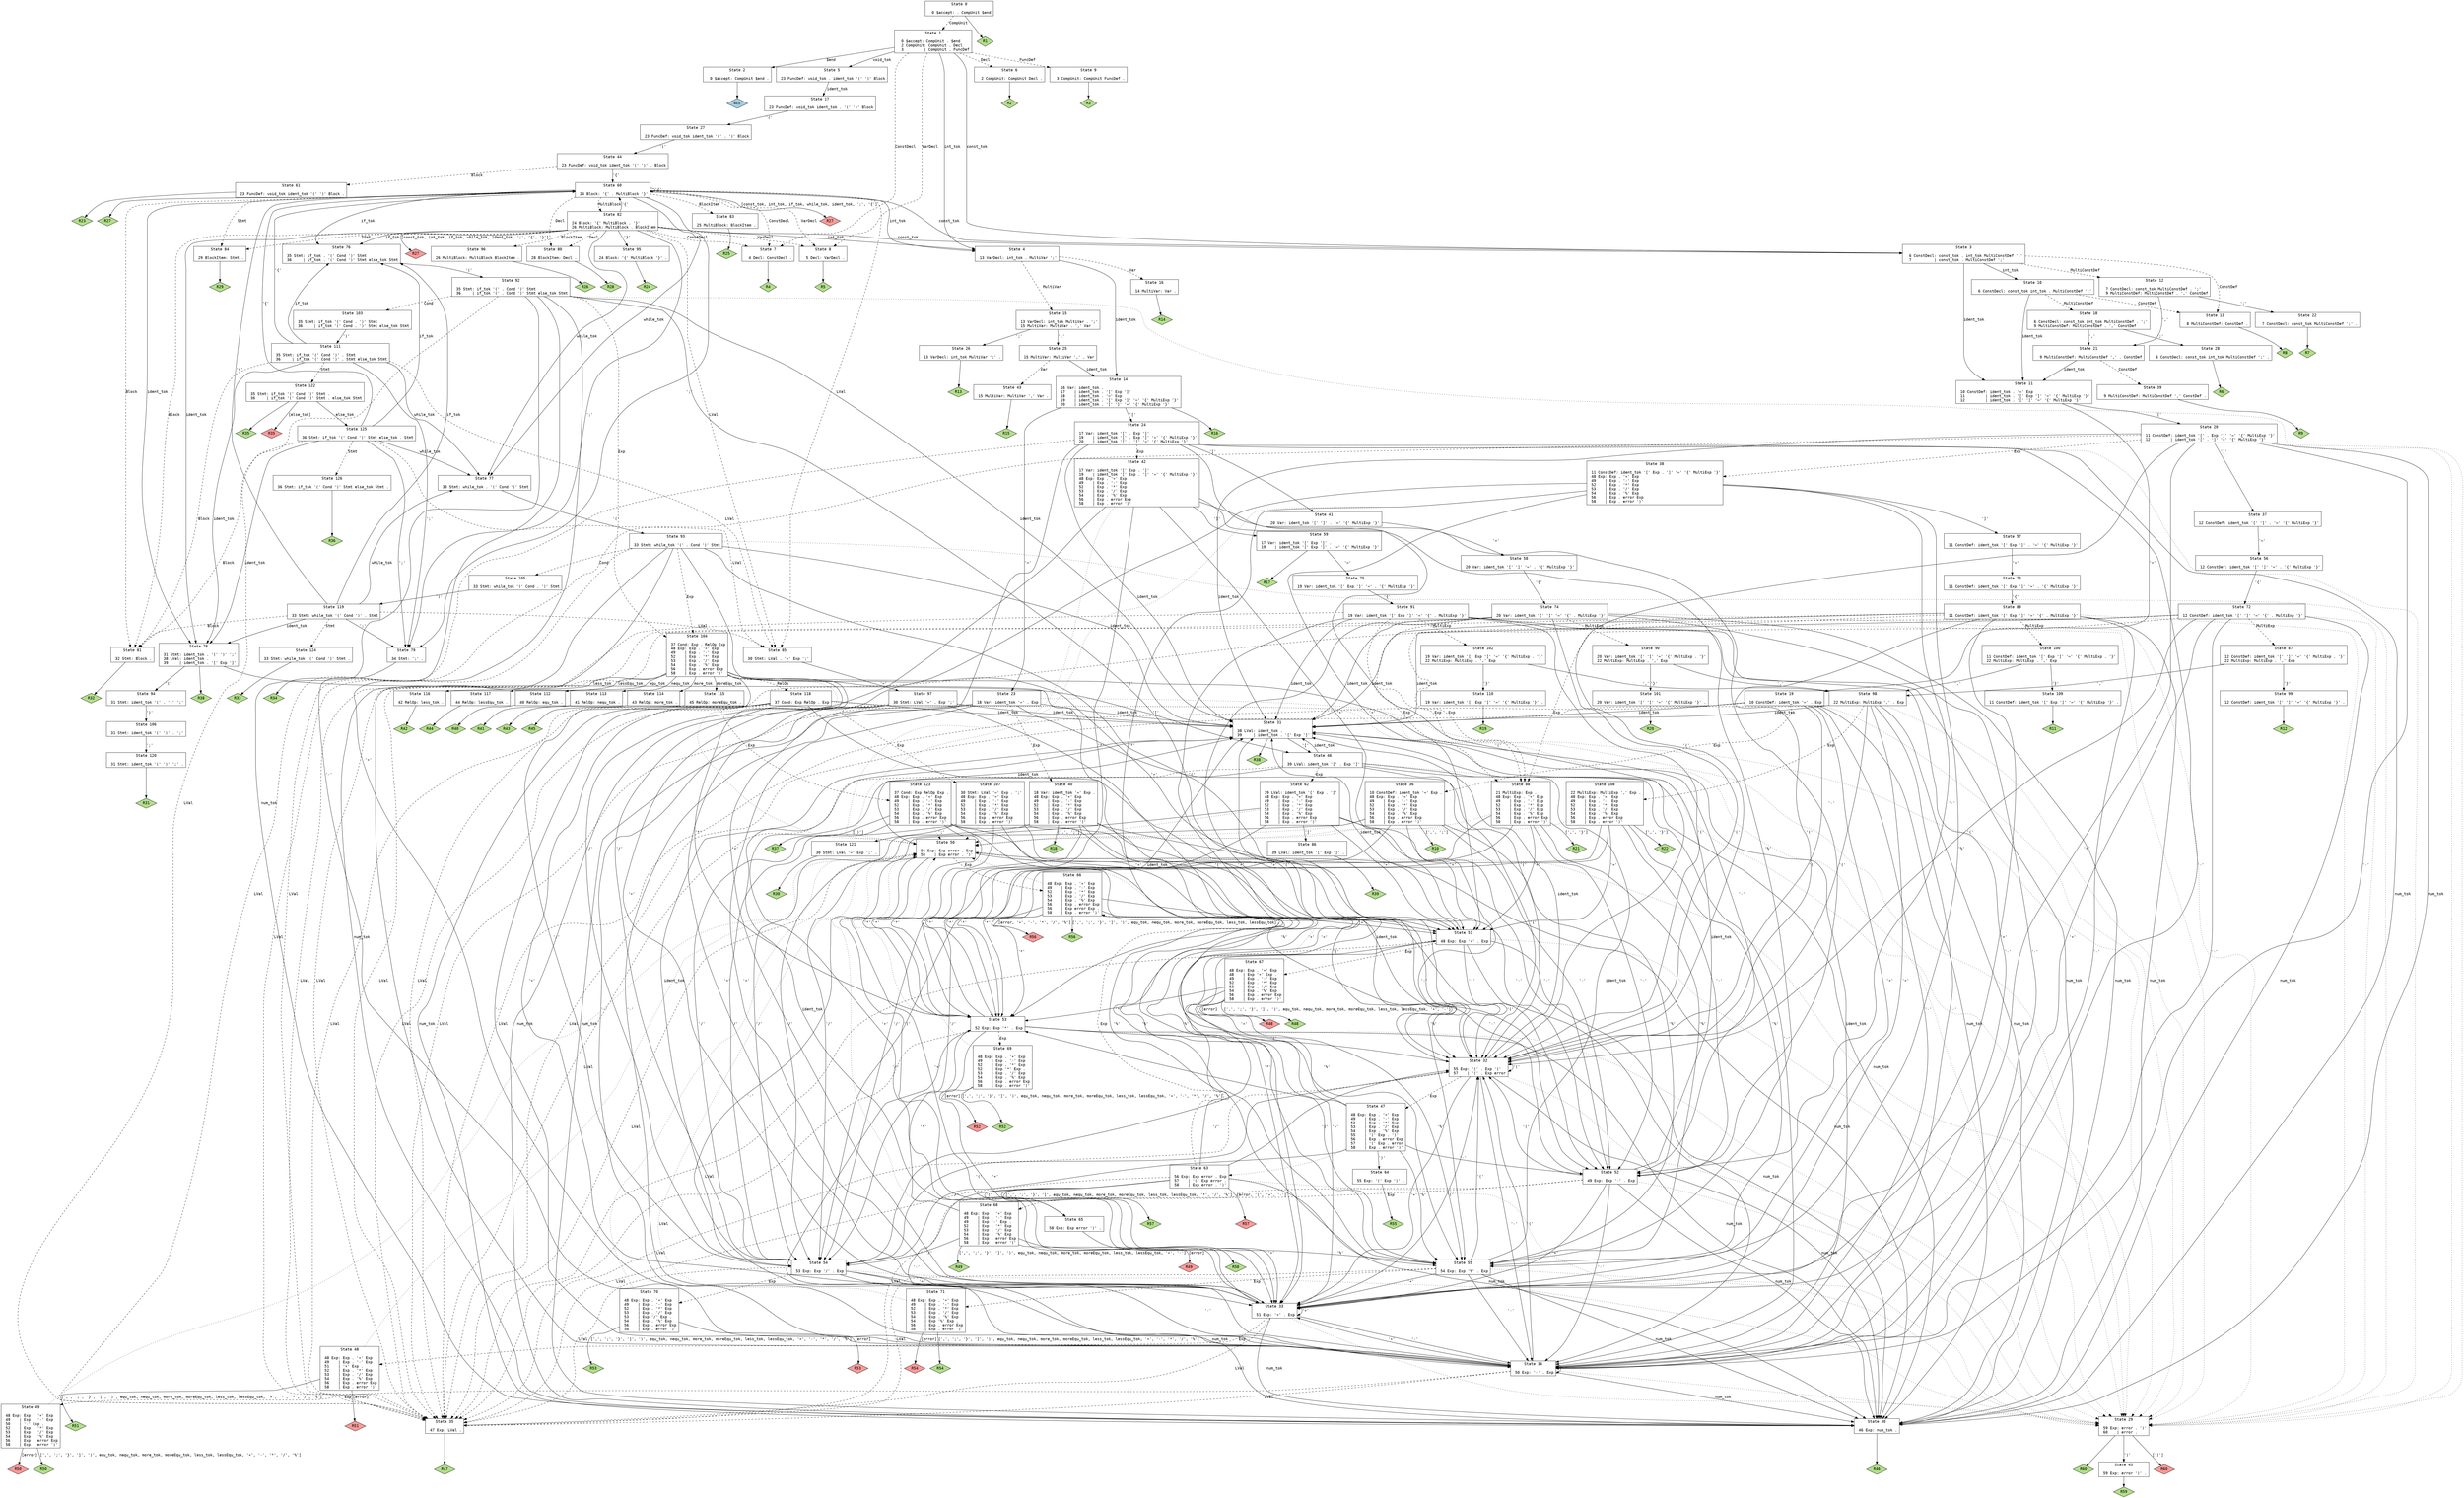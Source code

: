 // Generated by GNU Bison 3.0.2.
// Report bugs to <bug-bison@gnu.org>.
// Home page: <http://www.gnu.org/software/bison/>.

digraph "config/parser.y"
{
  node [fontname = courier, shape = box, colorscheme = paired6]
  edge [fontname = courier]

  0 [label="State 0\n\l  0 $accept: . CompUnit $end\l"]
  0 -> 1 [style=dashed label="CompUnit"]
  0 -> "0R1" [style=solid]
 "0R1" [label="R1", fillcolor=3, shape=diamond, style=filled]
  1 [label="State 1\n\l  0 $accept: CompUnit . $end\l  2 CompUnit: CompUnit . Decl\l  3         | CompUnit . FuncDef\l"]
  1 -> 2 [style=solid label="$end"]
  1 -> 3 [style=solid label="const_tok"]
  1 -> 4 [style=solid label="int_tok"]
  1 -> 5 [style=solid label="void_tok"]
  1 -> 6 [style=dashed label="Decl"]
  1 -> 7 [style=dashed label="ConstDecl"]
  1 -> 8 [style=dashed label="VarDecl"]
  1 -> 9 [style=dashed label="FuncDef"]
  2 [label="State 2\n\l  0 $accept: CompUnit $end .\l"]
  2 -> "2R0" [style=solid]
 "2R0" [label="Acc", fillcolor=1, shape=diamond, style=filled]
  3 [label="State 3\n\l  6 ConstDecl: const_tok . int_tok MultiConstDef ';'\l  7          | const_tok . MultiConstDef ';'\l"]
  3 -> 10 [style=solid label="int_tok"]
  3 -> 11 [style=solid label="ident_tok"]
  3 -> 12 [style=dashed label="MultiConstDef"]
  3 -> 13 [style=dashed label="ConstDef"]
  4 [label="State 4\n\l 13 VarDecl: int_tok . MultiVar ';'\l"]
  4 -> 14 [style=solid label="ident_tok"]
  4 -> 15 [style=dashed label="MultiVar"]
  4 -> 16 [style=dashed label="Var"]
  5 [label="State 5\n\l 23 FuncDef: void_tok . ident_tok '(' ')' Block\l"]
  5 -> 17 [style=solid label="ident_tok"]
  6 [label="State 6\n\l  2 CompUnit: CompUnit Decl .\l"]
  6 -> "6R2" [style=solid]
 "6R2" [label="R2", fillcolor=3, shape=diamond, style=filled]
  7 [label="State 7\n\l  4 Decl: ConstDecl .\l"]
  7 -> "7R4" [style=solid]
 "7R4" [label="R4", fillcolor=3, shape=diamond, style=filled]
  8 [label="State 8\n\l  5 Decl: VarDecl .\l"]
  8 -> "8R5" [style=solid]
 "8R5" [label="R5", fillcolor=3, shape=diamond, style=filled]
  9 [label="State 9\n\l  3 CompUnit: CompUnit FuncDef .\l"]
  9 -> "9R3" [style=solid]
 "9R3" [label="R3", fillcolor=3, shape=diamond, style=filled]
  10 [label="State 10\n\l  6 ConstDecl: const_tok int_tok . MultiConstDef ';'\l"]
  10 -> 11 [style=solid label="ident_tok"]
  10 -> 18 [style=dashed label="MultiConstDef"]
  10 -> 13 [style=dashed label="ConstDef"]
  11 [label="State 11\n\l 10 ConstDef: ident_tok . '=' Exp\l 11         | ident_tok . '[' Exp ']' '=' '{' MultiExp '}'\l 12         | ident_tok . '[' ']' '=' '{' MultiExp '}'\l"]
  11 -> 19 [style=solid label="'='"]
  11 -> 20 [style=solid label="'['"]
  12 [label="State 12\n\l  7 ConstDecl: const_tok MultiConstDef . ';'\l  9 MultiConstDef: MultiConstDef . ',' ConstDef\l"]
  12 -> 21 [style=solid label="','"]
  12 -> 22 [style=solid label="';'"]
  13 [label="State 13\n\l  8 MultiConstDef: ConstDef .\l"]
  13 -> "13R8" [style=solid]
 "13R8" [label="R8", fillcolor=3, shape=diamond, style=filled]
  14 [label="State 14\n\l 16 Var: ident_tok .\l 17    | ident_tok . '[' Exp ']'\l 18    | ident_tok . '=' Exp\l 19    | ident_tok . '[' Exp ']' '=' '{' MultiExp '}'\l 20    | ident_tok . '[' ']' '=' '{' MultiExp '}'\l"]
  14 -> 23 [style=solid label="'='"]
  14 -> 24 [style=solid label="'['"]
  14 -> "14R16" [style=solid]
 "14R16" [label="R16", fillcolor=3, shape=diamond, style=filled]
  15 [label="State 15\n\l 13 VarDecl: int_tok MultiVar . ';'\l 15 MultiVar: MultiVar . ',' Var\l"]
  15 -> 25 [style=solid label="','"]
  15 -> 26 [style=solid label="';'"]
  16 [label="State 16\n\l 14 MultiVar: Var .\l"]
  16 -> "16R14" [style=solid]
 "16R14" [label="R14", fillcolor=3, shape=diamond, style=filled]
  17 [label="State 17\n\l 23 FuncDef: void_tok ident_tok . '(' ')' Block\l"]
  17 -> 27 [style=solid label="'('"]
  18 [label="State 18\n\l  6 ConstDecl: const_tok int_tok MultiConstDef . ';'\l  9 MultiConstDef: MultiConstDef . ',' ConstDef\l"]
  18 -> 21 [style=solid label="','"]
  18 -> 28 [style=solid label="';'"]
  19 [label="State 19\n\l 10 ConstDef: ident_tok '=' . Exp\l"]
  19 -> 29 [style=dotted]
  19 -> 30 [style=solid label="num_tok"]
  19 -> 31 [style=solid label="ident_tok"]
  19 -> 32 [style=solid label="'('"]
  19 -> 33 [style=solid label="'+'"]
  19 -> 34 [style=solid label="'-'"]
  19 -> 35 [style=dashed label="LVal"]
  19 -> 36 [style=dashed label="Exp"]
  20 [label="State 20\n\l 11 ConstDef: ident_tok '[' . Exp ']' '=' '{' MultiExp '}'\l 12         | ident_tok '[' . ']' '=' '{' MultiExp '}'\l"]
  20 -> 29 [style=dotted]
  20 -> 30 [style=solid label="num_tok"]
  20 -> 31 [style=solid label="ident_tok"]
  20 -> 37 [style=solid label="']'"]
  20 -> 32 [style=solid label="'('"]
  20 -> 33 [style=solid label="'+'"]
  20 -> 34 [style=solid label="'-'"]
  20 -> 35 [style=dashed label="LVal"]
  20 -> 38 [style=dashed label="Exp"]
  21 [label="State 21\n\l  9 MultiConstDef: MultiConstDef ',' . ConstDef\l"]
  21 -> 11 [style=solid label="ident_tok"]
  21 -> 39 [style=dashed label="ConstDef"]
  22 [label="State 22\n\l  7 ConstDecl: const_tok MultiConstDef ';' .\l"]
  22 -> "22R7" [style=solid]
 "22R7" [label="R7", fillcolor=3, shape=diamond, style=filled]
  23 [label="State 23\n\l 18 Var: ident_tok '=' . Exp\l"]
  23 -> 29 [style=dotted]
  23 -> 30 [style=solid label="num_tok"]
  23 -> 31 [style=solid label="ident_tok"]
  23 -> 32 [style=solid label="'('"]
  23 -> 33 [style=solid label="'+'"]
  23 -> 34 [style=solid label="'-'"]
  23 -> 35 [style=dashed label="LVal"]
  23 -> 40 [style=dashed label="Exp"]
  24 [label="State 24\n\l 17 Var: ident_tok '[' . Exp ']'\l 19    | ident_tok '[' . Exp ']' '=' '{' MultiExp '}'\l 20    | ident_tok '[' . ']' '=' '{' MultiExp '}'\l"]
  24 -> 29 [style=dotted]
  24 -> 30 [style=solid label="num_tok"]
  24 -> 31 [style=solid label="ident_tok"]
  24 -> 41 [style=solid label="']'"]
  24 -> 32 [style=solid label="'('"]
  24 -> 33 [style=solid label="'+'"]
  24 -> 34 [style=solid label="'-'"]
  24 -> 35 [style=dashed label="LVal"]
  24 -> 42 [style=dashed label="Exp"]
  25 [label="State 25\n\l 15 MultiVar: MultiVar ',' . Var\l"]
  25 -> 14 [style=solid label="ident_tok"]
  25 -> 43 [style=dashed label="Var"]
  26 [label="State 26\n\l 13 VarDecl: int_tok MultiVar ';' .\l"]
  26 -> "26R13" [style=solid]
 "26R13" [label="R13", fillcolor=3, shape=diamond, style=filled]
  27 [label="State 27\n\l 23 FuncDef: void_tok ident_tok '(' . ')' Block\l"]
  27 -> 44 [style=solid label="')'"]
  28 [label="State 28\n\l  6 ConstDecl: const_tok int_tok MultiConstDef ';' .\l"]
  28 -> "28R6" [style=solid]
 "28R6" [label="R6", fillcolor=3, shape=diamond, style=filled]
  29 [label="State 29\n\l 59 Exp: error . ')'\l 60    | error .\l"]
  29 -> 45 [style=solid label="')'"]
  29 -> "29R60d" [label="[')']", style=solid]
 "29R60d" [label="R60", fillcolor=5, shape=diamond, style=filled]
  29 -> "29R60" [style=solid]
 "29R60" [label="R60", fillcolor=3, shape=diamond, style=filled]
  30 [label="State 30\n\l 46 Exp: num_tok .\l"]
  30 -> "30R46" [style=solid]
 "30R46" [label="R46", fillcolor=3, shape=diamond, style=filled]
  31 [label="State 31\n\l 38 LVal: ident_tok .\l 39     | ident_tok . '[' Exp ']'\l"]
  31 -> 46 [style=solid label="'['"]
  31 -> "31R38" [style=solid]
 "31R38" [label="R38", fillcolor=3, shape=diamond, style=filled]
  32 [label="State 32\n\l 55 Exp: '(' . Exp ')'\l 57    | '(' . Exp error\l"]
  32 -> 29 [style=dotted]
  32 -> 30 [style=solid label="num_tok"]
  32 -> 31 [style=solid label="ident_tok"]
  32 -> 32 [style=solid label="'('"]
  32 -> 33 [style=solid label="'+'"]
  32 -> 34 [style=solid label="'-'"]
  32 -> 35 [style=dashed label="LVal"]
  32 -> 47 [style=dashed label="Exp"]
  33 [label="State 33\n\l 51 Exp: '+' . Exp\l"]
  33 -> 29 [style=dotted]
  33 -> 30 [style=solid label="num_tok"]
  33 -> 31 [style=solid label="ident_tok"]
  33 -> 32 [style=solid label="'('"]
  33 -> 33 [style=solid label="'+'"]
  33 -> 34 [style=solid label="'-'"]
  33 -> 35 [style=dashed label="LVal"]
  33 -> 48 [style=dashed label="Exp"]
  34 [label="State 34\n\l 50 Exp: '-' . Exp\l"]
  34 -> 29 [style=dotted]
  34 -> 30 [style=solid label="num_tok"]
  34 -> 31 [style=solid label="ident_tok"]
  34 -> 32 [style=solid label="'('"]
  34 -> 33 [style=solid label="'+'"]
  34 -> 34 [style=solid label="'-'"]
  34 -> 35 [style=dashed label="LVal"]
  34 -> 49 [style=dashed label="Exp"]
  35 [label="State 35\n\l 47 Exp: LVal .\l"]
  35 -> "35R47" [style=solid]
 "35R47" [label="R47", fillcolor=3, shape=diamond, style=filled]
  36 [label="State 36\n\l 10 ConstDef: ident_tok '=' Exp .\l 48 Exp: Exp . '+' Exp\l 49    | Exp . '-' Exp\l 52    | Exp . '*' Exp\l 53    | Exp . '/' Exp\l 54    | Exp . '%' Exp\l 56    | Exp . error Exp\l 58    | Exp . error ')'\l"]
  36 -> 50 [style=dotted]
  36 -> 51 [style=solid label="'+'"]
  36 -> 52 [style=solid label="'-'"]
  36 -> 53 [style=solid label="'*'"]
  36 -> 54 [style=solid label="'/'"]
  36 -> 55 [style=solid label="'%'"]
  36 -> "36R10" [label="[',', ';']", style=solid]
 "36R10" [label="R10", fillcolor=3, shape=diamond, style=filled]
  37 [label="State 37\n\l 12 ConstDef: ident_tok '[' ']' . '=' '{' MultiExp '}'\l"]
  37 -> 56 [style=solid label="'='"]
  38 [label="State 38\n\l 11 ConstDef: ident_tok '[' Exp . ']' '=' '{' MultiExp '}'\l 48 Exp: Exp . '+' Exp\l 49    | Exp . '-' Exp\l 52    | Exp . '*' Exp\l 53    | Exp . '/' Exp\l 54    | Exp . '%' Exp\l 56    | Exp . error Exp\l 58    | Exp . error ')'\l"]
  38 -> 50 [style=dotted]
  38 -> 57 [style=solid label="']'"]
  38 -> 51 [style=solid label="'+'"]
  38 -> 52 [style=solid label="'-'"]
  38 -> 53 [style=solid label="'*'"]
  38 -> 54 [style=solid label="'/'"]
  38 -> 55 [style=solid label="'%'"]
  39 [label="State 39\n\l  9 MultiConstDef: MultiConstDef ',' ConstDef .\l"]
  39 -> "39R9" [style=solid]
 "39R9" [label="R9", fillcolor=3, shape=diamond, style=filled]
  40 [label="State 40\n\l 18 Var: ident_tok '=' Exp .\l 48 Exp: Exp . '+' Exp\l 49    | Exp . '-' Exp\l 52    | Exp . '*' Exp\l 53    | Exp . '/' Exp\l 54    | Exp . '%' Exp\l 56    | Exp . error Exp\l 58    | Exp . error ')'\l"]
  40 -> 50 [style=dotted]
  40 -> 51 [style=solid label="'+'"]
  40 -> 52 [style=solid label="'-'"]
  40 -> 53 [style=solid label="'*'"]
  40 -> 54 [style=solid label="'/'"]
  40 -> 55 [style=solid label="'%'"]
  40 -> "40R18" [label="[',', ';']", style=solid]
 "40R18" [label="R18", fillcolor=3, shape=diamond, style=filled]
  41 [label="State 41\n\l 20 Var: ident_tok '[' ']' . '=' '{' MultiExp '}'\l"]
  41 -> 58 [style=solid label="'='"]
  42 [label="State 42\n\l 17 Var: ident_tok '[' Exp . ']'\l 19    | ident_tok '[' Exp . ']' '=' '{' MultiExp '}'\l 48 Exp: Exp . '+' Exp\l 49    | Exp . '-' Exp\l 52    | Exp . '*' Exp\l 53    | Exp . '/' Exp\l 54    | Exp . '%' Exp\l 56    | Exp . error Exp\l 58    | Exp . error ')'\l"]
  42 -> 50 [style=dotted]
  42 -> 59 [style=solid label="']'"]
  42 -> 51 [style=solid label="'+'"]
  42 -> 52 [style=solid label="'-'"]
  42 -> 53 [style=solid label="'*'"]
  42 -> 54 [style=solid label="'/'"]
  42 -> 55 [style=solid label="'%'"]
  43 [label="State 43\n\l 15 MultiVar: MultiVar ',' Var .\l"]
  43 -> "43R15" [style=solid]
 "43R15" [label="R15", fillcolor=3, shape=diamond, style=filled]
  44 [label="State 44\n\l 23 FuncDef: void_tok ident_tok '(' ')' . Block\l"]
  44 -> 60 [style=solid label="'{'"]
  44 -> 61 [style=dashed label="Block"]
  45 [label="State 45\n\l 59 Exp: error ')' .\l"]
  45 -> "45R59" [style=solid]
 "45R59" [label="R59", fillcolor=3, shape=diamond, style=filled]
  46 [label="State 46\n\l 39 LVal: ident_tok '[' . Exp ']'\l"]
  46 -> 29 [style=dotted]
  46 -> 30 [style=solid label="num_tok"]
  46 -> 31 [style=solid label="ident_tok"]
  46 -> 32 [style=solid label="'('"]
  46 -> 33 [style=solid label="'+'"]
  46 -> 34 [style=solid label="'-'"]
  46 -> 35 [style=dashed label="LVal"]
  46 -> 62 [style=dashed label="Exp"]
  47 [label="State 47\n\l 48 Exp: Exp . '+' Exp\l 49    | Exp . '-' Exp\l 52    | Exp . '*' Exp\l 53    | Exp . '/' Exp\l 54    | Exp . '%' Exp\l 55    | '(' Exp . ')'\l 56    | Exp . error Exp\l 57    | '(' Exp . error\l 58    | Exp . error ')'\l"]
  47 -> 63 [style=dotted]
  47 -> 64 [style=solid label="')'"]
  47 -> 51 [style=solid label="'+'"]
  47 -> 52 [style=solid label="'-'"]
  47 -> 53 [style=solid label="'*'"]
  47 -> 54 [style=solid label="'/'"]
  47 -> 55 [style=solid label="'%'"]
  48 [label="State 48\n\l 48 Exp: Exp . '+' Exp\l 49    | Exp . '-' Exp\l 51    | '+' Exp .\l 52    | Exp . '*' Exp\l 53    | Exp . '/' Exp\l 54    | Exp . '%' Exp\l 56    | Exp . error Exp\l 58    | Exp . error ')'\l"]
  48 -> 50 [style=dotted]
  48 -> "48R51d" [label="[error]", style=solid]
 "48R51d" [label="R51", fillcolor=5, shape=diamond, style=filled]
  48 -> "48R51" [label="[',', ';', '}', ']', ')', equ_tok, nequ_tok, more_tok, moreEqu_tok, less_tok, lessEqu_tok, '+', '-', '*', '/', '%']", style=solid]
 "48R51" [label="R51", fillcolor=3, shape=diamond, style=filled]
  49 [label="State 49\n\l 48 Exp: Exp . '+' Exp\l 49    | Exp . '-' Exp\l 50    | '-' Exp .\l 52    | Exp . '*' Exp\l 53    | Exp . '/' Exp\l 54    | Exp . '%' Exp\l 56    | Exp . error Exp\l 58    | Exp . error ')'\l"]
  49 -> 50 [style=dotted]
  49 -> "49R50d" [label="[error]", style=solid]
 "49R50d" [label="R50", fillcolor=5, shape=diamond, style=filled]
  49 -> "49R50" [label="[',', ';', '}', ']', ')', equ_tok, nequ_tok, more_tok, moreEqu_tok, less_tok, lessEqu_tok, '+', '-', '*', '/', '%']", style=solid]
 "49R50" [label="R50", fillcolor=3, shape=diamond, style=filled]
  50 [label="State 50\n\l 56 Exp: Exp error . Exp\l 58    | Exp error . ')'\l"]
  50 -> 29 [style=dotted]
  50 -> 30 [style=solid label="num_tok"]
  50 -> 31 [style=solid label="ident_tok"]
  50 -> 32 [style=solid label="'('"]
  50 -> 65 [style=solid label="')'"]
  50 -> 33 [style=solid label="'+'"]
  50 -> 34 [style=solid label="'-'"]
  50 -> 35 [style=dashed label="LVal"]
  50 -> 66 [style=dashed label="Exp"]
  51 [label="State 51\n\l 48 Exp: Exp '+' . Exp\l"]
  51 -> 29 [style=dotted]
  51 -> 30 [style=solid label="num_tok"]
  51 -> 31 [style=solid label="ident_tok"]
  51 -> 32 [style=solid label="'('"]
  51 -> 33 [style=solid label="'+'"]
  51 -> 34 [style=solid label="'-'"]
  51 -> 35 [style=dashed label="LVal"]
  51 -> 67 [style=dashed label="Exp"]
  52 [label="State 52\n\l 49 Exp: Exp '-' . Exp\l"]
  52 -> 29 [style=dotted]
  52 -> 30 [style=solid label="num_tok"]
  52 -> 31 [style=solid label="ident_tok"]
  52 -> 32 [style=solid label="'('"]
  52 -> 33 [style=solid label="'+'"]
  52 -> 34 [style=solid label="'-'"]
  52 -> 35 [style=dashed label="LVal"]
  52 -> 68 [style=dashed label="Exp"]
  53 [label="State 53\n\l 52 Exp: Exp '*' . Exp\l"]
  53 -> 29 [style=dotted]
  53 -> 30 [style=solid label="num_tok"]
  53 -> 31 [style=solid label="ident_tok"]
  53 -> 32 [style=solid label="'('"]
  53 -> 33 [style=solid label="'+'"]
  53 -> 34 [style=solid label="'-'"]
  53 -> 35 [style=dashed label="LVal"]
  53 -> 69 [style=dashed label="Exp"]
  54 [label="State 54\n\l 53 Exp: Exp '/' . Exp\l"]
  54 -> 29 [style=dotted]
  54 -> 30 [style=solid label="num_tok"]
  54 -> 31 [style=solid label="ident_tok"]
  54 -> 32 [style=solid label="'('"]
  54 -> 33 [style=solid label="'+'"]
  54 -> 34 [style=solid label="'-'"]
  54 -> 35 [style=dashed label="LVal"]
  54 -> 70 [style=dashed label="Exp"]
  55 [label="State 55\n\l 54 Exp: Exp '%' . Exp\l"]
  55 -> 29 [style=dotted]
  55 -> 30 [style=solid label="num_tok"]
  55 -> 31 [style=solid label="ident_tok"]
  55 -> 32 [style=solid label="'('"]
  55 -> 33 [style=solid label="'+'"]
  55 -> 34 [style=solid label="'-'"]
  55 -> 35 [style=dashed label="LVal"]
  55 -> 71 [style=dashed label="Exp"]
  56 [label="State 56\n\l 12 ConstDef: ident_tok '[' ']' '=' . '{' MultiExp '}'\l"]
  56 -> 72 [style=solid label="'{'"]
  57 [label="State 57\n\l 11 ConstDef: ident_tok '[' Exp ']' . '=' '{' MultiExp '}'\l"]
  57 -> 73 [style=solid label="'='"]
  58 [label="State 58\n\l 20 Var: ident_tok '[' ']' '=' . '{' MultiExp '}'\l"]
  58 -> 74 [style=solid label="'{'"]
  59 [label="State 59\n\l 17 Var: ident_tok '[' Exp ']' .\l 19    | ident_tok '[' Exp ']' . '=' '{' MultiExp '}'\l"]
  59 -> 75 [style=solid label="'='"]
  59 -> "59R17" [style=solid]
 "59R17" [label="R17", fillcolor=3, shape=diamond, style=filled]
  60 [label="State 60\n\l 24 Block: '{' . MultiBlock '}'\l"]
  60 -> 3 [style=solid label="const_tok"]
  60 -> 4 [style=solid label="int_tok"]
  60 -> 76 [style=solid label="if_tok"]
  60 -> 77 [style=solid label="while_tok"]
  60 -> 78 [style=solid label="ident_tok"]
  60 -> 79 [style=solid label="';'"]
  60 -> 60 [style=solid label="'{'"]
  60 -> 80 [style=dashed label="Decl"]
  60 -> 7 [style=dashed label="ConstDecl"]
  60 -> 8 [style=dashed label="VarDecl"]
  60 -> 81 [style=dashed label="Block"]
  60 -> 82 [style=dashed label="MultiBlock"]
  60 -> 83 [style=dashed label="BlockItem"]
  60 -> 84 [style=dashed label="Stmt"]
  60 -> 85 [style=dashed label="LVal"]
  60 -> "60R27d" [label="[const_tok, int_tok, if_tok, while_tok, ident_tok, ';', '{']", style=solid]
 "60R27d" [label="R27", fillcolor=5, shape=diamond, style=filled]
  60 -> "60R27" [style=solid]
 "60R27" [label="R27", fillcolor=3, shape=diamond, style=filled]
  61 [label="State 61\n\l 23 FuncDef: void_tok ident_tok '(' ')' Block .\l"]
  61 -> "61R23" [style=solid]
 "61R23" [label="R23", fillcolor=3, shape=diamond, style=filled]
  62 [label="State 62\n\l 39 LVal: ident_tok '[' Exp . ']'\l 48 Exp: Exp . '+' Exp\l 49    | Exp . '-' Exp\l 52    | Exp . '*' Exp\l 53    | Exp . '/' Exp\l 54    | Exp . '%' Exp\l 56    | Exp . error Exp\l 58    | Exp . error ')'\l"]
  62 -> 50 [style=dotted]
  62 -> 86 [style=solid label="']'"]
  62 -> 51 [style=solid label="'+'"]
  62 -> 52 [style=solid label="'-'"]
  62 -> 53 [style=solid label="'*'"]
  62 -> 54 [style=solid label="'/'"]
  62 -> 55 [style=solid label="'%'"]
  63 [label="State 63\n\l 56 Exp: Exp error . Exp\l 57    | '(' Exp error .\l 58    | Exp error . ')'\l"]
  63 -> 29 [style=dotted]
  63 -> 30 [style=solid label="num_tok"]
  63 -> 31 [style=solid label="ident_tok"]
  63 -> 32 [style=solid label="'('"]
  63 -> 65 [style=solid label="')'"]
  63 -> 33 [style=solid label="'+'"]
  63 -> 34 [style=solid label="'-'"]
  63 -> 35 [style=dashed label="LVal"]
  63 -> 66 [style=dashed label="Exp"]
  63 -> "63R57d" [label="[error, ')', '+', '-']", style=solid]
 "63R57d" [label="R57", fillcolor=5, shape=diamond, style=filled]
  63 -> "63R57" [label="[',', ';', '}', ']', equ_tok, nequ_tok, more_tok, moreEqu_tok, less_tok, lessEqu_tok, '*', '/', '%']", style=solid]
 "63R57" [label="R57", fillcolor=3, shape=diamond, style=filled]
  64 [label="State 64\n\l 55 Exp: '(' Exp ')' .\l"]
  64 -> "64R55" [style=solid]
 "64R55" [label="R55", fillcolor=3, shape=diamond, style=filled]
  65 [label="State 65\n\l 58 Exp: Exp error ')' .\l"]
  65 -> "65R58" [style=solid]
 "65R58" [label="R58", fillcolor=3, shape=diamond, style=filled]
  66 [label="State 66\n\l 48 Exp: Exp . '+' Exp\l 49    | Exp . '-' Exp\l 52    | Exp . '*' Exp\l 53    | Exp . '/' Exp\l 54    | Exp . '%' Exp\l 56    | Exp . error Exp\l 56    | Exp error Exp .\l 58    | Exp . error ')'\l"]
  66 -> 50 [style=dotted]
  66 -> 51 [style=solid label="'+'"]
  66 -> 52 [style=solid label="'-'"]
  66 -> 53 [style=solid label="'*'"]
  66 -> 54 [style=solid label="'/'"]
  66 -> 55 [style=solid label="'%'"]
  66 -> "66R56d" [label="[error, '+', '-', '*', '/', '%']", style=solid]
 "66R56d" [label="R56", fillcolor=5, shape=diamond, style=filled]
  66 -> "66R56" [label="[',', ';', '}', ']', ')', equ_tok, nequ_tok, more_tok, moreEqu_tok, less_tok, lessEqu_tok]", style=solid]
 "66R56" [label="R56", fillcolor=3, shape=diamond, style=filled]
  67 [label="State 67\n\l 48 Exp: Exp . '+' Exp\l 48    | Exp '+' Exp .\l 49    | Exp . '-' Exp\l 52    | Exp . '*' Exp\l 53    | Exp . '/' Exp\l 54    | Exp . '%' Exp\l 56    | Exp . error Exp\l 58    | Exp . error ')'\l"]
  67 -> 50 [style=dotted]
  67 -> 53 [style=solid label="'*'"]
  67 -> 54 [style=solid label="'/'"]
  67 -> 55 [style=solid label="'%'"]
  67 -> "67R48d" [label="[error]", style=solid]
 "67R48d" [label="R48", fillcolor=5, shape=diamond, style=filled]
  67 -> "67R48" [label="[',', ';', '}', ']', ')', equ_tok, nequ_tok, more_tok, moreEqu_tok, less_tok, lessEqu_tok, '+', '-']", style=solid]
 "67R48" [label="R48", fillcolor=3, shape=diamond, style=filled]
  68 [label="State 68\n\l 48 Exp: Exp . '+' Exp\l 49    | Exp . '-' Exp\l 49    | Exp '-' Exp .\l 52    | Exp . '*' Exp\l 53    | Exp . '/' Exp\l 54    | Exp . '%' Exp\l 56    | Exp . error Exp\l 58    | Exp . error ')'\l"]
  68 -> 50 [style=dotted]
  68 -> 53 [style=solid label="'*'"]
  68 -> 54 [style=solid label="'/'"]
  68 -> 55 [style=solid label="'%'"]
  68 -> "68R49d" [label="[error]", style=solid]
 "68R49d" [label="R49", fillcolor=5, shape=diamond, style=filled]
  68 -> "68R49" [label="[',', ';', '}', ']', ')', equ_tok, nequ_tok, more_tok, moreEqu_tok, less_tok, lessEqu_tok, '+', '-']", style=solid]
 "68R49" [label="R49", fillcolor=3, shape=diamond, style=filled]
  69 [label="State 69\n\l 48 Exp: Exp . '+' Exp\l 49    | Exp . '-' Exp\l 52    | Exp . '*' Exp\l 52    | Exp '*' Exp .\l 53    | Exp . '/' Exp\l 54    | Exp . '%' Exp\l 56    | Exp . error Exp\l 58    | Exp . error ')'\l"]
  69 -> 50 [style=dotted]
  69 -> "69R52d" [label="[error]", style=solid]
 "69R52d" [label="R52", fillcolor=5, shape=diamond, style=filled]
  69 -> "69R52" [label="[',', ';', '}', ']', ')', equ_tok, nequ_tok, more_tok, moreEqu_tok, less_tok, lessEqu_tok, '+', '-', '*', '/', '%']", style=solid]
 "69R52" [label="R52", fillcolor=3, shape=diamond, style=filled]
  70 [label="State 70\n\l 48 Exp: Exp . '+' Exp\l 49    | Exp . '-' Exp\l 52    | Exp . '*' Exp\l 53    | Exp . '/' Exp\l 53    | Exp '/' Exp .\l 54    | Exp . '%' Exp\l 56    | Exp . error Exp\l 58    | Exp . error ')'\l"]
  70 -> 50 [style=dotted]
  70 -> "70R53d" [label="[error]", style=solid]
 "70R53d" [label="R53", fillcolor=5, shape=diamond, style=filled]
  70 -> "70R53" [label="[',', ';', '}', ']', ')', equ_tok, nequ_tok, more_tok, moreEqu_tok, less_tok, lessEqu_tok, '+', '-', '*', '/', '%']", style=solid]
 "70R53" [label="R53", fillcolor=3, shape=diamond, style=filled]
  71 [label="State 71\n\l 48 Exp: Exp . '+' Exp\l 49    | Exp . '-' Exp\l 52    | Exp . '*' Exp\l 53    | Exp . '/' Exp\l 54    | Exp . '%' Exp\l 54    | Exp '%' Exp .\l 56    | Exp . error Exp\l 58    | Exp . error ')'\l"]
  71 -> 50 [style=dotted]
  71 -> "71R54d" [label="[error]", style=solid]
 "71R54d" [label="R54", fillcolor=5, shape=diamond, style=filled]
  71 -> "71R54" [label="[',', ';', '}', ']', ')', equ_tok, nequ_tok, more_tok, moreEqu_tok, less_tok, lessEqu_tok, '+', '-', '*', '/', '%']", style=solid]
 "71R54" [label="R54", fillcolor=3, shape=diamond, style=filled]
  72 [label="State 72\n\l 12 ConstDef: ident_tok '[' ']' '=' '{' . MultiExp '}'\l"]
  72 -> 29 [style=dotted]
  72 -> 30 [style=solid label="num_tok"]
  72 -> 31 [style=solid label="ident_tok"]
  72 -> 32 [style=solid label="'('"]
  72 -> 33 [style=solid label="'+'"]
  72 -> 34 [style=solid label="'-'"]
  72 -> 87 [style=dashed label="MultiExp"]
  72 -> 35 [style=dashed label="LVal"]
  72 -> 88 [style=dashed label="Exp"]
  73 [label="State 73\n\l 11 ConstDef: ident_tok '[' Exp ']' '=' . '{' MultiExp '}'\l"]
  73 -> 89 [style=solid label="'{'"]
  74 [label="State 74\n\l 20 Var: ident_tok '[' ']' '=' '{' . MultiExp '}'\l"]
  74 -> 29 [style=dotted]
  74 -> 30 [style=solid label="num_tok"]
  74 -> 31 [style=solid label="ident_tok"]
  74 -> 32 [style=solid label="'('"]
  74 -> 33 [style=solid label="'+'"]
  74 -> 34 [style=solid label="'-'"]
  74 -> 90 [style=dashed label="MultiExp"]
  74 -> 35 [style=dashed label="LVal"]
  74 -> 88 [style=dashed label="Exp"]
  75 [label="State 75\n\l 19 Var: ident_tok '[' Exp ']' '=' . '{' MultiExp '}'\l"]
  75 -> 91 [style=solid label="'{'"]
  76 [label="State 76\n\l 35 Stmt: if_tok . '(' Cond ')' Stmt\l 36     | if_tok . '(' Cond ')' Stmt else_tok Stmt\l"]
  76 -> 92 [style=solid label="'('"]
  77 [label="State 77\n\l 33 Stmt: while_tok . '(' Cond ')' Stmt\l"]
  77 -> 93 [style=solid label="'('"]
  78 [label="State 78\n\l 31 Stmt: ident_tok . '(' ')' ';'\l 38 LVal: ident_tok .\l 39     | ident_tok . '[' Exp ']'\l"]
  78 -> 46 [style=solid label="'['"]
  78 -> 94 [style=solid label="'('"]
  78 -> "78R38" [style=solid]
 "78R38" [label="R38", fillcolor=3, shape=diamond, style=filled]
  79 [label="State 79\n\l 34 Stmt: ';' .\l"]
  79 -> "79R34" [style=solid]
 "79R34" [label="R34", fillcolor=3, shape=diamond, style=filled]
  80 [label="State 80\n\l 28 BlockItem: Decl .\l"]
  80 -> "80R28" [style=solid]
 "80R28" [label="R28", fillcolor=3, shape=diamond, style=filled]
  81 [label="State 81\n\l 32 Stmt: Block .\l"]
  81 -> "81R32" [style=solid]
 "81R32" [label="R32", fillcolor=3, shape=diamond, style=filled]
  82 [label="State 82\n\l 24 Block: '{' MultiBlock . '}'\l 26 MultiBlock: MultiBlock . BlockItem\l"]
  82 -> 3 [style=solid label="const_tok"]
  82 -> 4 [style=solid label="int_tok"]
  82 -> 76 [style=solid label="if_tok"]
  82 -> 77 [style=solid label="while_tok"]
  82 -> 78 [style=solid label="ident_tok"]
  82 -> 79 [style=solid label="';'"]
  82 -> 60 [style=solid label="'{'"]
  82 -> 95 [style=solid label="'}'"]
  82 -> 80 [style=dashed label="Decl"]
  82 -> 7 [style=dashed label="ConstDecl"]
  82 -> 8 [style=dashed label="VarDecl"]
  82 -> 81 [style=dashed label="Block"]
  82 -> 96 [style=dashed label="BlockItem"]
  82 -> 84 [style=dashed label="Stmt"]
  82 -> 85 [style=dashed label="LVal"]
  82 -> "82R27d" [label="[const_tok, int_tok, if_tok, while_tok, ident_tok, ';', '{', '}']", style=solid]
 "82R27d" [label="R27", fillcolor=5, shape=diamond, style=filled]
  83 [label="State 83\n\l 25 MultiBlock: BlockItem .\l"]
  83 -> "83R25" [style=solid]
 "83R25" [label="R25", fillcolor=3, shape=diamond, style=filled]
  84 [label="State 84\n\l 29 BlockItem: Stmt .\l"]
  84 -> "84R29" [style=solid]
 "84R29" [label="R29", fillcolor=3, shape=diamond, style=filled]
  85 [label="State 85\n\l 30 Stmt: LVal . '=' Exp ';'\l"]
  85 -> 97 [style=solid label="'='"]
  86 [label="State 86\n\l 39 LVal: ident_tok '[' Exp ']' .\l"]
  86 -> "86R39" [style=solid]
 "86R39" [label="R39", fillcolor=3, shape=diamond, style=filled]
  87 [label="State 87\n\l 12 ConstDef: ident_tok '[' ']' '=' '{' MultiExp . '}'\l 22 MultiExp: MultiExp . ',' Exp\l"]
  87 -> 98 [style=solid label="','"]
  87 -> 99 [style=solid label="'}'"]
  88 [label="State 88\n\l 21 MultiExp: Exp .\l 48 Exp: Exp . '+' Exp\l 49    | Exp . '-' Exp\l 52    | Exp . '*' Exp\l 53    | Exp . '/' Exp\l 54    | Exp . '%' Exp\l 56    | Exp . error Exp\l 58    | Exp . error ')'\l"]
  88 -> 50 [style=dotted]
  88 -> 51 [style=solid label="'+'"]
  88 -> 52 [style=solid label="'-'"]
  88 -> 53 [style=solid label="'*'"]
  88 -> 54 [style=solid label="'/'"]
  88 -> 55 [style=solid label="'%'"]
  88 -> "88R21" [label="[',', '}']", style=solid]
 "88R21" [label="R21", fillcolor=3, shape=diamond, style=filled]
  89 [label="State 89\n\l 11 ConstDef: ident_tok '[' Exp ']' '=' '{' . MultiExp '}'\l"]
  89 -> 29 [style=dotted]
  89 -> 30 [style=solid label="num_tok"]
  89 -> 31 [style=solid label="ident_tok"]
  89 -> 32 [style=solid label="'('"]
  89 -> 33 [style=solid label="'+'"]
  89 -> 34 [style=solid label="'-'"]
  89 -> 100 [style=dashed label="MultiExp"]
  89 -> 35 [style=dashed label="LVal"]
  89 -> 88 [style=dashed label="Exp"]
  90 [label="State 90\n\l 20 Var: ident_tok '[' ']' '=' '{' MultiExp . '}'\l 22 MultiExp: MultiExp . ',' Exp\l"]
  90 -> 98 [style=solid label="','"]
  90 -> 101 [style=solid label="'}'"]
  91 [label="State 91\n\l 19 Var: ident_tok '[' Exp ']' '=' '{' . MultiExp '}'\l"]
  91 -> 29 [style=dotted]
  91 -> 30 [style=solid label="num_tok"]
  91 -> 31 [style=solid label="ident_tok"]
  91 -> 32 [style=solid label="'('"]
  91 -> 33 [style=solid label="'+'"]
  91 -> 34 [style=solid label="'-'"]
  91 -> 102 [style=dashed label="MultiExp"]
  91 -> 35 [style=dashed label="LVal"]
  91 -> 88 [style=dashed label="Exp"]
  92 [label="State 92\n\l 35 Stmt: if_tok '(' . Cond ')' Stmt\l 36     | if_tok '(' . Cond ')' Stmt else_tok Stmt\l"]
  92 -> 29 [style=dotted]
  92 -> 30 [style=solid label="num_tok"]
  92 -> 31 [style=solid label="ident_tok"]
  92 -> 32 [style=solid label="'('"]
  92 -> 33 [style=solid label="'+'"]
  92 -> 34 [style=solid label="'-'"]
  92 -> 103 [style=dashed label="Cond"]
  92 -> 35 [style=dashed label="LVal"]
  92 -> 104 [style=dashed label="Exp"]
  93 [label="State 93\n\l 33 Stmt: while_tok '(' . Cond ')' Stmt\l"]
  93 -> 29 [style=dotted]
  93 -> 30 [style=solid label="num_tok"]
  93 -> 31 [style=solid label="ident_tok"]
  93 -> 32 [style=solid label="'('"]
  93 -> 33 [style=solid label="'+'"]
  93 -> 34 [style=solid label="'-'"]
  93 -> 105 [style=dashed label="Cond"]
  93 -> 35 [style=dashed label="LVal"]
  93 -> 104 [style=dashed label="Exp"]
  94 [label="State 94\n\l 31 Stmt: ident_tok '(' . ')' ';'\l"]
  94 -> 106 [style=solid label="')'"]
  95 [label="State 95\n\l 24 Block: '{' MultiBlock '}' .\l"]
  95 -> "95R24" [style=solid]
 "95R24" [label="R24", fillcolor=3, shape=diamond, style=filled]
  96 [label="State 96\n\l 26 MultiBlock: MultiBlock BlockItem .\l"]
  96 -> "96R26" [style=solid]
 "96R26" [label="R26", fillcolor=3, shape=diamond, style=filled]
  97 [label="State 97\n\l 30 Stmt: LVal '=' . Exp ';'\l"]
  97 -> 29 [style=dotted]
  97 -> 30 [style=solid label="num_tok"]
  97 -> 31 [style=solid label="ident_tok"]
  97 -> 32 [style=solid label="'('"]
  97 -> 33 [style=solid label="'+'"]
  97 -> 34 [style=solid label="'-'"]
  97 -> 35 [style=dashed label="LVal"]
  97 -> 107 [style=dashed label="Exp"]
  98 [label="State 98\n\l 22 MultiExp: MultiExp ',' . Exp\l"]
  98 -> 29 [style=dotted]
  98 -> 30 [style=solid label="num_tok"]
  98 -> 31 [style=solid label="ident_tok"]
  98 -> 32 [style=solid label="'('"]
  98 -> 33 [style=solid label="'+'"]
  98 -> 34 [style=solid label="'-'"]
  98 -> 35 [style=dashed label="LVal"]
  98 -> 108 [style=dashed label="Exp"]
  99 [label="State 99\n\l 12 ConstDef: ident_tok '[' ']' '=' '{' MultiExp '}' .\l"]
  99 -> "99R12" [style=solid]
 "99R12" [label="R12", fillcolor=3, shape=diamond, style=filled]
  100 [label="State 100\n\l 11 ConstDef: ident_tok '[' Exp ']' '=' '{' MultiExp . '}'\l 22 MultiExp: MultiExp . ',' Exp\l"]
  100 -> 98 [style=solid label="','"]
  100 -> 109 [style=solid label="'}'"]
  101 [label="State 101\n\l 20 Var: ident_tok '[' ']' '=' '{' MultiExp '}' .\l"]
  101 -> "101R20" [style=solid]
 "101R20" [label="R20", fillcolor=3, shape=diamond, style=filled]
  102 [label="State 102\n\l 19 Var: ident_tok '[' Exp ']' '=' '{' MultiExp . '}'\l 22 MultiExp: MultiExp . ',' Exp\l"]
  102 -> 98 [style=solid label="','"]
  102 -> 110 [style=solid label="'}'"]
  103 [label="State 103\n\l 35 Stmt: if_tok '(' Cond . ')' Stmt\l 36     | if_tok '(' Cond . ')' Stmt else_tok Stmt\l"]
  103 -> 111 [style=solid label="')'"]
  104 [label="State 104\n\l 37 Cond: Exp . RelOp Exp\l 48 Exp: Exp . '+' Exp\l 49    | Exp . '-' Exp\l 52    | Exp . '*' Exp\l 53    | Exp . '/' Exp\l 54    | Exp . '%' Exp\l 56    | Exp . error Exp\l 58    | Exp . error ')'\l"]
  104 -> 50 [style=dotted]
  104 -> 112 [style=solid label="equ_tok"]
  104 -> 113 [style=solid label="nequ_tok"]
  104 -> 114 [style=solid label="more_tok"]
  104 -> 115 [style=solid label="moreEqu_tok"]
  104 -> 116 [style=solid label="less_tok"]
  104 -> 117 [style=solid label="lessEqu_tok"]
  104 -> 51 [style=solid label="'+'"]
  104 -> 52 [style=solid label="'-'"]
  104 -> 53 [style=solid label="'*'"]
  104 -> 54 [style=solid label="'/'"]
  104 -> 55 [style=solid label="'%'"]
  104 -> 118 [style=dashed label="RelOp"]
  105 [label="State 105\n\l 33 Stmt: while_tok '(' Cond . ')' Stmt\l"]
  105 -> 119 [style=solid label="')'"]
  106 [label="State 106\n\l 31 Stmt: ident_tok '(' ')' . ';'\l"]
  106 -> 120 [style=solid label="';'"]
  107 [label="State 107\n\l 30 Stmt: LVal '=' Exp . ';'\l 48 Exp: Exp . '+' Exp\l 49    | Exp . '-' Exp\l 52    | Exp . '*' Exp\l 53    | Exp . '/' Exp\l 54    | Exp . '%' Exp\l 56    | Exp . error Exp\l 58    | Exp . error ')'\l"]
  107 -> 50 [style=dotted]
  107 -> 121 [style=solid label="';'"]
  107 -> 51 [style=solid label="'+'"]
  107 -> 52 [style=solid label="'-'"]
  107 -> 53 [style=solid label="'*'"]
  107 -> 54 [style=solid label="'/'"]
  107 -> 55 [style=solid label="'%'"]
  108 [label="State 108\n\l 22 MultiExp: MultiExp ',' Exp .\l 48 Exp: Exp . '+' Exp\l 49    | Exp . '-' Exp\l 52    | Exp . '*' Exp\l 53    | Exp . '/' Exp\l 54    | Exp . '%' Exp\l 56    | Exp . error Exp\l 58    | Exp . error ')'\l"]
  108 -> 50 [style=dotted]
  108 -> 51 [style=solid label="'+'"]
  108 -> 52 [style=solid label="'-'"]
  108 -> 53 [style=solid label="'*'"]
  108 -> 54 [style=solid label="'/'"]
  108 -> 55 [style=solid label="'%'"]
  108 -> "108R22" [label="[',', '}']", style=solid]
 "108R22" [label="R22", fillcolor=3, shape=diamond, style=filled]
  109 [label="State 109\n\l 11 ConstDef: ident_tok '[' Exp ']' '=' '{' MultiExp '}' .\l"]
  109 -> "109R11" [style=solid]
 "109R11" [label="R11", fillcolor=3, shape=diamond, style=filled]
  110 [label="State 110\n\l 19 Var: ident_tok '[' Exp ']' '=' '{' MultiExp '}' .\l"]
  110 -> "110R19" [style=solid]
 "110R19" [label="R19", fillcolor=3, shape=diamond, style=filled]
  111 [label="State 111\n\l 35 Stmt: if_tok '(' Cond ')' . Stmt\l 36     | if_tok '(' Cond ')' . Stmt else_tok Stmt\l"]
  111 -> 76 [style=solid label="if_tok"]
  111 -> 77 [style=solid label="while_tok"]
  111 -> 78 [style=solid label="ident_tok"]
  111 -> 79 [style=solid label="';'"]
  111 -> 60 [style=solid label="'{'"]
  111 -> 81 [style=dashed label="Block"]
  111 -> 122 [style=dashed label="Stmt"]
  111 -> 85 [style=dashed label="LVal"]
  112 [label="State 112\n\l 40 RelOp: equ_tok .\l"]
  112 -> "112R40" [style=solid]
 "112R40" [label="R40", fillcolor=3, shape=diamond, style=filled]
  113 [label="State 113\n\l 41 RelOp: nequ_tok .\l"]
  113 -> "113R41" [style=solid]
 "113R41" [label="R41", fillcolor=3, shape=diamond, style=filled]
  114 [label="State 114\n\l 43 RelOp: more_tok .\l"]
  114 -> "114R43" [style=solid]
 "114R43" [label="R43", fillcolor=3, shape=diamond, style=filled]
  115 [label="State 115\n\l 45 RelOp: moreEqu_tok .\l"]
  115 -> "115R45" [style=solid]
 "115R45" [label="R45", fillcolor=3, shape=diamond, style=filled]
  116 [label="State 116\n\l 42 RelOp: less_tok .\l"]
  116 -> "116R42" [style=solid]
 "116R42" [label="R42", fillcolor=3, shape=diamond, style=filled]
  117 [label="State 117\n\l 44 RelOp: lessEqu_tok .\l"]
  117 -> "117R44" [style=solid]
 "117R44" [label="R44", fillcolor=3, shape=diamond, style=filled]
  118 [label="State 118\n\l 37 Cond: Exp RelOp . Exp\l"]
  118 -> 29 [style=dotted]
  118 -> 30 [style=solid label="num_tok"]
  118 -> 31 [style=solid label="ident_tok"]
  118 -> 32 [style=solid label="'('"]
  118 -> 33 [style=solid label="'+'"]
  118 -> 34 [style=solid label="'-'"]
  118 -> 35 [style=dashed label="LVal"]
  118 -> 123 [style=dashed label="Exp"]
  119 [label="State 119\n\l 33 Stmt: while_tok '(' Cond ')' . Stmt\l"]
  119 -> 76 [style=solid label="if_tok"]
  119 -> 77 [style=solid label="while_tok"]
  119 -> 78 [style=solid label="ident_tok"]
  119 -> 79 [style=solid label="';'"]
  119 -> 60 [style=solid label="'{'"]
  119 -> 81 [style=dashed label="Block"]
  119 -> 124 [style=dashed label="Stmt"]
  119 -> 85 [style=dashed label="LVal"]
  120 [label="State 120\n\l 31 Stmt: ident_tok '(' ')' ';' .\l"]
  120 -> "120R31" [style=solid]
 "120R31" [label="R31", fillcolor=3, shape=diamond, style=filled]
  121 [label="State 121\n\l 30 Stmt: LVal '=' Exp ';' .\l"]
  121 -> "121R30" [style=solid]
 "121R30" [label="R30", fillcolor=3, shape=diamond, style=filled]
  122 [label="State 122\n\l 35 Stmt: if_tok '(' Cond ')' Stmt .\l 36     | if_tok '(' Cond ')' Stmt . else_tok Stmt\l"]
  122 -> 125 [style=solid label="else_tok"]
  122 -> "122R35d" [label="[else_tok]", style=solid]
 "122R35d" [label="R35", fillcolor=5, shape=diamond, style=filled]
  122 -> "122R35" [style=solid]
 "122R35" [label="R35", fillcolor=3, shape=diamond, style=filled]
  123 [label="State 123\n\l 37 Cond: Exp RelOp Exp .\l 48 Exp: Exp . '+' Exp\l 49    | Exp . '-' Exp\l 52    | Exp . '*' Exp\l 53    | Exp . '/' Exp\l 54    | Exp . '%' Exp\l 56    | Exp . error Exp\l 58    | Exp . error ')'\l"]
  123 -> 50 [style=dotted]
  123 -> 51 [style=solid label="'+'"]
  123 -> 52 [style=solid label="'-'"]
  123 -> 53 [style=solid label="'*'"]
  123 -> 54 [style=solid label="'/'"]
  123 -> 55 [style=solid label="'%'"]
  123 -> "123R37" [label="[')']", style=solid]
 "123R37" [label="R37", fillcolor=3, shape=diamond, style=filled]
  124 [label="State 124\n\l 33 Stmt: while_tok '(' Cond ')' Stmt .\l"]
  124 -> "124R33" [style=solid]
 "124R33" [label="R33", fillcolor=3, shape=diamond, style=filled]
  125 [label="State 125\n\l 36 Stmt: if_tok '(' Cond ')' Stmt else_tok . Stmt\l"]
  125 -> 76 [style=solid label="if_tok"]
  125 -> 77 [style=solid label="while_tok"]
  125 -> 78 [style=solid label="ident_tok"]
  125 -> 79 [style=solid label="';'"]
  125 -> 60 [style=solid label="'{'"]
  125 -> 81 [style=dashed label="Block"]
  125 -> 126 [style=dashed label="Stmt"]
  125 -> 85 [style=dashed label="LVal"]
  126 [label="State 126\n\l 36 Stmt: if_tok '(' Cond ')' Stmt else_tok Stmt .\l"]
  126 -> "126R36" [style=solid]
 "126R36" [label="R36", fillcolor=3, shape=diamond, style=filled]
}
